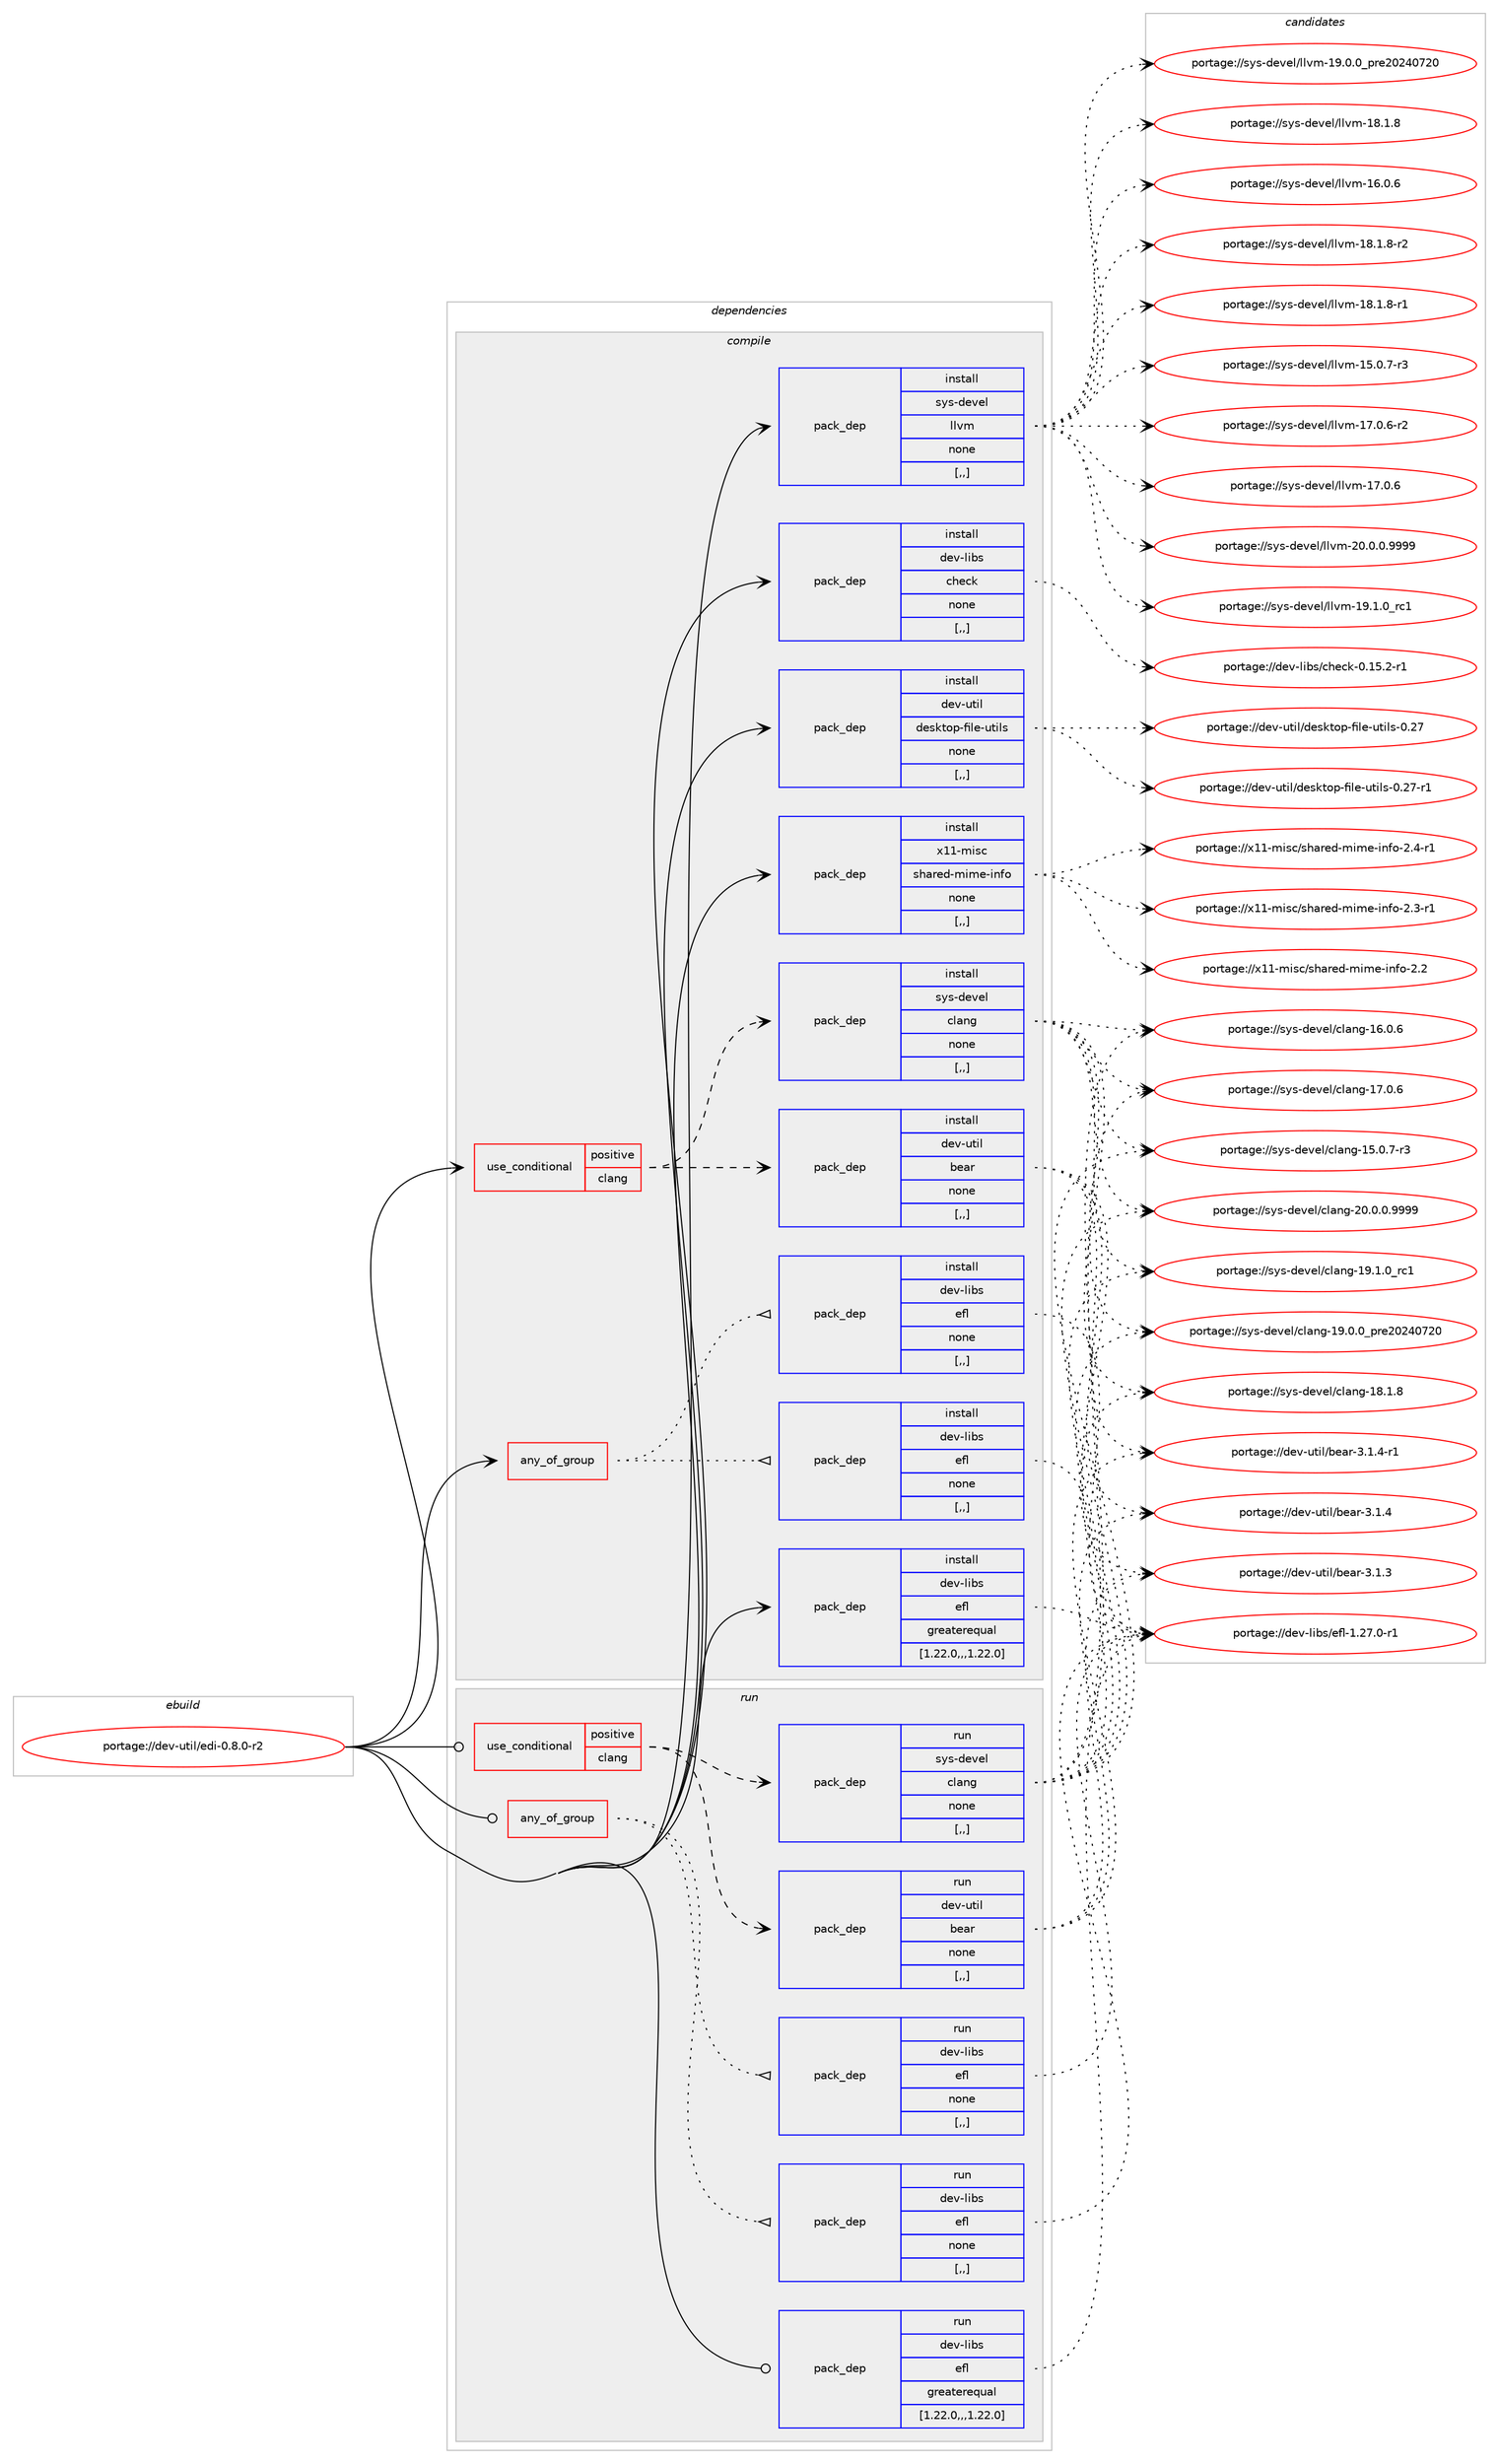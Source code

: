 digraph prolog {

# *************
# Graph options
# *************

newrank=true;
concentrate=true;
compound=true;
graph [rankdir=LR,fontname=Helvetica,fontsize=10,ranksep=1.5];#, ranksep=2.5, nodesep=0.2];
edge  [arrowhead=vee];
node  [fontname=Helvetica,fontsize=10];

# **********
# The ebuild
# **********

subgraph cluster_leftcol {
color=gray;
label=<<i>ebuild</i>>;
id [label="portage://dev-util/edi-0.8.0-r2", color=red, width=4, href="../dev-util/edi-0.8.0-r2.svg"];
}

# ****************
# The dependencies
# ****************

subgraph cluster_midcol {
color=gray;
label=<<i>dependencies</i>>;
subgraph cluster_compile {
fillcolor="#eeeeee";
style=filled;
label=<<i>compile</i>>;
subgraph any1253 {
dependency214027 [label=<<TABLE BORDER="0" CELLBORDER="1" CELLSPACING="0" CELLPADDING="4"><TR><TD CELLPADDING="10">any_of_group</TD></TR></TABLE>>, shape=none, color=red];subgraph pack152286 {
dependency214028 [label=<<TABLE BORDER="0" CELLBORDER="1" CELLSPACING="0" CELLPADDING="4" WIDTH="220"><TR><TD ROWSPAN="6" CELLPADDING="30">pack_dep</TD></TR><TR><TD WIDTH="110">install</TD></TR><TR><TD>dev-libs</TD></TR><TR><TD>efl</TD></TR><TR><TD>none</TD></TR><TR><TD>[,,]</TD></TR></TABLE>>, shape=none, color=blue];
}
dependency214027:e -> dependency214028:w [weight=20,style="dotted",arrowhead="oinv"];
subgraph pack152287 {
dependency214029 [label=<<TABLE BORDER="0" CELLBORDER="1" CELLSPACING="0" CELLPADDING="4" WIDTH="220"><TR><TD ROWSPAN="6" CELLPADDING="30">pack_dep</TD></TR><TR><TD WIDTH="110">install</TD></TR><TR><TD>dev-libs</TD></TR><TR><TD>efl</TD></TR><TR><TD>none</TD></TR><TR><TD>[,,]</TD></TR></TABLE>>, shape=none, color=blue];
}
dependency214027:e -> dependency214029:w [weight=20,style="dotted",arrowhead="oinv"];
}
id:e -> dependency214027:w [weight=20,style="solid",arrowhead="vee"];
subgraph cond60338 {
dependency214030 [label=<<TABLE BORDER="0" CELLBORDER="1" CELLSPACING="0" CELLPADDING="4"><TR><TD ROWSPAN="3" CELLPADDING="10">use_conditional</TD></TR><TR><TD>positive</TD></TR><TR><TD>clang</TD></TR></TABLE>>, shape=none, color=red];
subgraph pack152288 {
dependency214031 [label=<<TABLE BORDER="0" CELLBORDER="1" CELLSPACING="0" CELLPADDING="4" WIDTH="220"><TR><TD ROWSPAN="6" CELLPADDING="30">pack_dep</TD></TR><TR><TD WIDTH="110">install</TD></TR><TR><TD>dev-util</TD></TR><TR><TD>bear</TD></TR><TR><TD>none</TD></TR><TR><TD>[,,]</TD></TR></TABLE>>, shape=none, color=blue];
}
dependency214030:e -> dependency214031:w [weight=20,style="dashed",arrowhead="vee"];
subgraph pack152289 {
dependency214032 [label=<<TABLE BORDER="0" CELLBORDER="1" CELLSPACING="0" CELLPADDING="4" WIDTH="220"><TR><TD ROWSPAN="6" CELLPADDING="30">pack_dep</TD></TR><TR><TD WIDTH="110">install</TD></TR><TR><TD>sys-devel</TD></TR><TR><TD>clang</TD></TR><TR><TD>none</TD></TR><TR><TD>[,,]</TD></TR></TABLE>>, shape=none, color=blue];
}
dependency214030:e -> dependency214032:w [weight=20,style="dashed",arrowhead="vee"];
}
id:e -> dependency214030:w [weight=20,style="solid",arrowhead="vee"];
subgraph pack152290 {
dependency214033 [label=<<TABLE BORDER="0" CELLBORDER="1" CELLSPACING="0" CELLPADDING="4" WIDTH="220"><TR><TD ROWSPAN="6" CELLPADDING="30">pack_dep</TD></TR><TR><TD WIDTH="110">install</TD></TR><TR><TD>dev-libs</TD></TR><TR><TD>check</TD></TR><TR><TD>none</TD></TR><TR><TD>[,,]</TD></TR></TABLE>>, shape=none, color=blue];
}
id:e -> dependency214033:w [weight=20,style="solid",arrowhead="vee"];
subgraph pack152291 {
dependency214034 [label=<<TABLE BORDER="0" CELLBORDER="1" CELLSPACING="0" CELLPADDING="4" WIDTH="220"><TR><TD ROWSPAN="6" CELLPADDING="30">pack_dep</TD></TR><TR><TD WIDTH="110">install</TD></TR><TR><TD>dev-libs</TD></TR><TR><TD>efl</TD></TR><TR><TD>greaterequal</TD></TR><TR><TD>[1.22.0,,,1.22.0]</TD></TR></TABLE>>, shape=none, color=blue];
}
id:e -> dependency214034:w [weight=20,style="solid",arrowhead="vee"];
subgraph pack152292 {
dependency214035 [label=<<TABLE BORDER="0" CELLBORDER="1" CELLSPACING="0" CELLPADDING="4" WIDTH="220"><TR><TD ROWSPAN="6" CELLPADDING="30">pack_dep</TD></TR><TR><TD WIDTH="110">install</TD></TR><TR><TD>dev-util</TD></TR><TR><TD>desktop-file-utils</TD></TR><TR><TD>none</TD></TR><TR><TD>[,,]</TD></TR></TABLE>>, shape=none, color=blue];
}
id:e -> dependency214035:w [weight=20,style="solid",arrowhead="vee"];
subgraph pack152293 {
dependency214036 [label=<<TABLE BORDER="0" CELLBORDER="1" CELLSPACING="0" CELLPADDING="4" WIDTH="220"><TR><TD ROWSPAN="6" CELLPADDING="30">pack_dep</TD></TR><TR><TD WIDTH="110">install</TD></TR><TR><TD>x11-misc</TD></TR><TR><TD>shared-mime-info</TD></TR><TR><TD>none</TD></TR><TR><TD>[,,]</TD></TR></TABLE>>, shape=none, color=blue];
}
id:e -> dependency214036:w [weight=20,style="solid",arrowhead="vee"];
subgraph pack152294 {
dependency214037 [label=<<TABLE BORDER="0" CELLBORDER="1" CELLSPACING="0" CELLPADDING="4" WIDTH="220"><TR><TD ROWSPAN="6" CELLPADDING="30">pack_dep</TD></TR><TR><TD WIDTH="110">install</TD></TR><TR><TD>sys-devel</TD></TR><TR><TD>llvm</TD></TR><TR><TD>none</TD></TR><TR><TD>[,,]</TD></TR></TABLE>>, shape=none, color=blue];
}
id:e -> dependency214037:w [weight=20,style="solid",arrowhead="vee"];
}
subgraph cluster_compileandrun {
fillcolor="#eeeeee";
style=filled;
label=<<i>compile and run</i>>;
}
subgraph cluster_run {
fillcolor="#eeeeee";
style=filled;
label=<<i>run</i>>;
subgraph any1254 {
dependency214038 [label=<<TABLE BORDER="0" CELLBORDER="1" CELLSPACING="0" CELLPADDING="4"><TR><TD CELLPADDING="10">any_of_group</TD></TR></TABLE>>, shape=none, color=red];subgraph pack152295 {
dependency214039 [label=<<TABLE BORDER="0" CELLBORDER="1" CELLSPACING="0" CELLPADDING="4" WIDTH="220"><TR><TD ROWSPAN="6" CELLPADDING="30">pack_dep</TD></TR><TR><TD WIDTH="110">run</TD></TR><TR><TD>dev-libs</TD></TR><TR><TD>efl</TD></TR><TR><TD>none</TD></TR><TR><TD>[,,]</TD></TR></TABLE>>, shape=none, color=blue];
}
dependency214038:e -> dependency214039:w [weight=20,style="dotted",arrowhead="oinv"];
subgraph pack152296 {
dependency214040 [label=<<TABLE BORDER="0" CELLBORDER="1" CELLSPACING="0" CELLPADDING="4" WIDTH="220"><TR><TD ROWSPAN="6" CELLPADDING="30">pack_dep</TD></TR><TR><TD WIDTH="110">run</TD></TR><TR><TD>dev-libs</TD></TR><TR><TD>efl</TD></TR><TR><TD>none</TD></TR><TR><TD>[,,]</TD></TR></TABLE>>, shape=none, color=blue];
}
dependency214038:e -> dependency214040:w [weight=20,style="dotted",arrowhead="oinv"];
}
id:e -> dependency214038:w [weight=20,style="solid",arrowhead="odot"];
subgraph cond60339 {
dependency214041 [label=<<TABLE BORDER="0" CELLBORDER="1" CELLSPACING="0" CELLPADDING="4"><TR><TD ROWSPAN="3" CELLPADDING="10">use_conditional</TD></TR><TR><TD>positive</TD></TR><TR><TD>clang</TD></TR></TABLE>>, shape=none, color=red];
subgraph pack152297 {
dependency214042 [label=<<TABLE BORDER="0" CELLBORDER="1" CELLSPACING="0" CELLPADDING="4" WIDTH="220"><TR><TD ROWSPAN="6" CELLPADDING="30">pack_dep</TD></TR><TR><TD WIDTH="110">run</TD></TR><TR><TD>dev-util</TD></TR><TR><TD>bear</TD></TR><TR><TD>none</TD></TR><TR><TD>[,,]</TD></TR></TABLE>>, shape=none, color=blue];
}
dependency214041:e -> dependency214042:w [weight=20,style="dashed",arrowhead="vee"];
subgraph pack152298 {
dependency214043 [label=<<TABLE BORDER="0" CELLBORDER="1" CELLSPACING="0" CELLPADDING="4" WIDTH="220"><TR><TD ROWSPAN="6" CELLPADDING="30">pack_dep</TD></TR><TR><TD WIDTH="110">run</TD></TR><TR><TD>sys-devel</TD></TR><TR><TD>clang</TD></TR><TR><TD>none</TD></TR><TR><TD>[,,]</TD></TR></TABLE>>, shape=none, color=blue];
}
dependency214041:e -> dependency214043:w [weight=20,style="dashed",arrowhead="vee"];
}
id:e -> dependency214041:w [weight=20,style="solid",arrowhead="odot"];
subgraph pack152299 {
dependency214044 [label=<<TABLE BORDER="0" CELLBORDER="1" CELLSPACING="0" CELLPADDING="4" WIDTH="220"><TR><TD ROWSPAN="6" CELLPADDING="30">pack_dep</TD></TR><TR><TD WIDTH="110">run</TD></TR><TR><TD>dev-libs</TD></TR><TR><TD>efl</TD></TR><TR><TD>greaterequal</TD></TR><TR><TD>[1.22.0,,,1.22.0]</TD></TR></TABLE>>, shape=none, color=blue];
}
id:e -> dependency214044:w [weight=20,style="solid",arrowhead="odot"];
}
}

# **************
# The candidates
# **************

subgraph cluster_choices {
rank=same;
color=gray;
label=<<i>candidates</i>>;

subgraph choice152286 {
color=black;
nodesep=1;
choice100101118451081059811547101102108454946505546484511449 [label="portage://dev-libs/efl-1.27.0-r1", color=red, width=4,href="../dev-libs/efl-1.27.0-r1.svg"];
dependency214028:e -> choice100101118451081059811547101102108454946505546484511449:w [style=dotted,weight="100"];
}
subgraph choice152287 {
color=black;
nodesep=1;
choice100101118451081059811547101102108454946505546484511449 [label="portage://dev-libs/efl-1.27.0-r1", color=red, width=4,href="../dev-libs/efl-1.27.0-r1.svg"];
dependency214029:e -> choice100101118451081059811547101102108454946505546484511449:w [style=dotted,weight="100"];
}
subgraph choice152288 {
color=black;
nodesep=1;
choice100101118451171161051084798101971144551464946524511449 [label="portage://dev-util/bear-3.1.4-r1", color=red, width=4,href="../dev-util/bear-3.1.4-r1.svg"];
choice10010111845117116105108479810197114455146494652 [label="portage://dev-util/bear-3.1.4", color=red, width=4,href="../dev-util/bear-3.1.4.svg"];
choice10010111845117116105108479810197114455146494651 [label="portage://dev-util/bear-3.1.3", color=red, width=4,href="../dev-util/bear-3.1.3.svg"];
dependency214031:e -> choice100101118451171161051084798101971144551464946524511449:w [style=dotted,weight="100"];
dependency214031:e -> choice10010111845117116105108479810197114455146494652:w [style=dotted,weight="100"];
dependency214031:e -> choice10010111845117116105108479810197114455146494651:w [style=dotted,weight="100"];
}
subgraph choice152289 {
color=black;
nodesep=1;
choice11512111545100101118101108479910897110103455048464846484657575757 [label="portage://sys-devel/clang-20.0.0.9999", color=red, width=4,href="../sys-devel/clang-20.0.0.9999.svg"];
choice1151211154510010111810110847991089711010345495746494648951149949 [label="portage://sys-devel/clang-19.1.0_rc1", color=red, width=4,href="../sys-devel/clang-19.1.0_rc1.svg"];
choice1151211154510010111810110847991089711010345495746484648951121141015048505248555048 [label="portage://sys-devel/clang-19.0.0_pre20240720", color=red, width=4,href="../sys-devel/clang-19.0.0_pre20240720.svg"];
choice1151211154510010111810110847991089711010345495646494656 [label="portage://sys-devel/clang-18.1.8", color=red, width=4,href="../sys-devel/clang-18.1.8.svg"];
choice1151211154510010111810110847991089711010345495546484654 [label="portage://sys-devel/clang-17.0.6", color=red, width=4,href="../sys-devel/clang-17.0.6.svg"];
choice1151211154510010111810110847991089711010345495446484654 [label="portage://sys-devel/clang-16.0.6", color=red, width=4,href="../sys-devel/clang-16.0.6.svg"];
choice11512111545100101118101108479910897110103454953464846554511451 [label="portage://sys-devel/clang-15.0.7-r3", color=red, width=4,href="../sys-devel/clang-15.0.7-r3.svg"];
dependency214032:e -> choice11512111545100101118101108479910897110103455048464846484657575757:w [style=dotted,weight="100"];
dependency214032:e -> choice1151211154510010111810110847991089711010345495746494648951149949:w [style=dotted,weight="100"];
dependency214032:e -> choice1151211154510010111810110847991089711010345495746484648951121141015048505248555048:w [style=dotted,weight="100"];
dependency214032:e -> choice1151211154510010111810110847991089711010345495646494656:w [style=dotted,weight="100"];
dependency214032:e -> choice1151211154510010111810110847991089711010345495546484654:w [style=dotted,weight="100"];
dependency214032:e -> choice1151211154510010111810110847991089711010345495446484654:w [style=dotted,weight="100"];
dependency214032:e -> choice11512111545100101118101108479910897110103454953464846554511451:w [style=dotted,weight="100"];
}
subgraph choice152290 {
color=black;
nodesep=1;
choice1001011184510810598115479910410199107454846495346504511449 [label="portage://dev-libs/check-0.15.2-r1", color=red, width=4,href="../dev-libs/check-0.15.2-r1.svg"];
dependency214033:e -> choice1001011184510810598115479910410199107454846495346504511449:w [style=dotted,weight="100"];
}
subgraph choice152291 {
color=black;
nodesep=1;
choice100101118451081059811547101102108454946505546484511449 [label="portage://dev-libs/efl-1.27.0-r1", color=red, width=4,href="../dev-libs/efl-1.27.0-r1.svg"];
dependency214034:e -> choice100101118451081059811547101102108454946505546484511449:w [style=dotted,weight="100"];
}
subgraph choice152292 {
color=black;
nodesep=1;
choice1001011184511711610510847100101115107116111112451021051081014511711610510811545484650554511449 [label="portage://dev-util/desktop-file-utils-0.27-r1", color=red, width=4,href="../dev-util/desktop-file-utils-0.27-r1.svg"];
choice100101118451171161051084710010111510711611111245102105108101451171161051081154548465055 [label="portage://dev-util/desktop-file-utils-0.27", color=red, width=4,href="../dev-util/desktop-file-utils-0.27.svg"];
dependency214035:e -> choice1001011184511711610510847100101115107116111112451021051081014511711610510811545484650554511449:w [style=dotted,weight="100"];
dependency214035:e -> choice100101118451171161051084710010111510711611111245102105108101451171161051081154548465055:w [style=dotted,weight="100"];
}
subgraph choice152293 {
color=black;
nodesep=1;
choice1204949451091051159947115104971141011004510910510910145105110102111455046524511449 [label="portage://x11-misc/shared-mime-info-2.4-r1", color=red, width=4,href="../x11-misc/shared-mime-info-2.4-r1.svg"];
choice1204949451091051159947115104971141011004510910510910145105110102111455046514511449 [label="portage://x11-misc/shared-mime-info-2.3-r1", color=red, width=4,href="../x11-misc/shared-mime-info-2.3-r1.svg"];
choice120494945109105115994711510497114101100451091051091014510511010211145504650 [label="portage://x11-misc/shared-mime-info-2.2", color=red, width=4,href="../x11-misc/shared-mime-info-2.2.svg"];
dependency214036:e -> choice1204949451091051159947115104971141011004510910510910145105110102111455046524511449:w [style=dotted,weight="100"];
dependency214036:e -> choice1204949451091051159947115104971141011004510910510910145105110102111455046514511449:w [style=dotted,weight="100"];
dependency214036:e -> choice120494945109105115994711510497114101100451091051091014510511010211145504650:w [style=dotted,weight="100"];
}
subgraph choice152294 {
color=black;
nodesep=1;
choice1151211154510010111810110847108108118109455048464846484657575757 [label="portage://sys-devel/llvm-20.0.0.9999", color=red, width=4,href="../sys-devel/llvm-20.0.0.9999.svg"];
choice115121115451001011181011084710810811810945495746494648951149949 [label="portage://sys-devel/llvm-19.1.0_rc1", color=red, width=4,href="../sys-devel/llvm-19.1.0_rc1.svg"];
choice115121115451001011181011084710810811810945495746484648951121141015048505248555048 [label="portage://sys-devel/llvm-19.0.0_pre20240720", color=red, width=4,href="../sys-devel/llvm-19.0.0_pre20240720.svg"];
choice1151211154510010111810110847108108118109454956464946564511450 [label="portage://sys-devel/llvm-18.1.8-r2", color=red, width=4,href="../sys-devel/llvm-18.1.8-r2.svg"];
choice1151211154510010111810110847108108118109454956464946564511449 [label="portage://sys-devel/llvm-18.1.8-r1", color=red, width=4,href="../sys-devel/llvm-18.1.8-r1.svg"];
choice115121115451001011181011084710810811810945495646494656 [label="portage://sys-devel/llvm-18.1.8", color=red, width=4,href="../sys-devel/llvm-18.1.8.svg"];
choice1151211154510010111810110847108108118109454955464846544511450 [label="portage://sys-devel/llvm-17.0.6-r2", color=red, width=4,href="../sys-devel/llvm-17.0.6-r2.svg"];
choice115121115451001011181011084710810811810945495546484654 [label="portage://sys-devel/llvm-17.0.6", color=red, width=4,href="../sys-devel/llvm-17.0.6.svg"];
choice115121115451001011181011084710810811810945495446484654 [label="portage://sys-devel/llvm-16.0.6", color=red, width=4,href="../sys-devel/llvm-16.0.6.svg"];
choice1151211154510010111810110847108108118109454953464846554511451 [label="portage://sys-devel/llvm-15.0.7-r3", color=red, width=4,href="../sys-devel/llvm-15.0.7-r3.svg"];
dependency214037:e -> choice1151211154510010111810110847108108118109455048464846484657575757:w [style=dotted,weight="100"];
dependency214037:e -> choice115121115451001011181011084710810811810945495746494648951149949:w [style=dotted,weight="100"];
dependency214037:e -> choice115121115451001011181011084710810811810945495746484648951121141015048505248555048:w [style=dotted,weight="100"];
dependency214037:e -> choice1151211154510010111810110847108108118109454956464946564511450:w [style=dotted,weight="100"];
dependency214037:e -> choice1151211154510010111810110847108108118109454956464946564511449:w [style=dotted,weight="100"];
dependency214037:e -> choice115121115451001011181011084710810811810945495646494656:w [style=dotted,weight="100"];
dependency214037:e -> choice1151211154510010111810110847108108118109454955464846544511450:w [style=dotted,weight="100"];
dependency214037:e -> choice115121115451001011181011084710810811810945495546484654:w [style=dotted,weight="100"];
dependency214037:e -> choice115121115451001011181011084710810811810945495446484654:w [style=dotted,weight="100"];
dependency214037:e -> choice1151211154510010111810110847108108118109454953464846554511451:w [style=dotted,weight="100"];
}
subgraph choice152295 {
color=black;
nodesep=1;
choice100101118451081059811547101102108454946505546484511449 [label="portage://dev-libs/efl-1.27.0-r1", color=red, width=4,href="../dev-libs/efl-1.27.0-r1.svg"];
dependency214039:e -> choice100101118451081059811547101102108454946505546484511449:w [style=dotted,weight="100"];
}
subgraph choice152296 {
color=black;
nodesep=1;
choice100101118451081059811547101102108454946505546484511449 [label="portage://dev-libs/efl-1.27.0-r1", color=red, width=4,href="../dev-libs/efl-1.27.0-r1.svg"];
dependency214040:e -> choice100101118451081059811547101102108454946505546484511449:w [style=dotted,weight="100"];
}
subgraph choice152297 {
color=black;
nodesep=1;
choice100101118451171161051084798101971144551464946524511449 [label="portage://dev-util/bear-3.1.4-r1", color=red, width=4,href="../dev-util/bear-3.1.4-r1.svg"];
choice10010111845117116105108479810197114455146494652 [label="portage://dev-util/bear-3.1.4", color=red, width=4,href="../dev-util/bear-3.1.4.svg"];
choice10010111845117116105108479810197114455146494651 [label="portage://dev-util/bear-3.1.3", color=red, width=4,href="../dev-util/bear-3.1.3.svg"];
dependency214042:e -> choice100101118451171161051084798101971144551464946524511449:w [style=dotted,weight="100"];
dependency214042:e -> choice10010111845117116105108479810197114455146494652:w [style=dotted,weight="100"];
dependency214042:e -> choice10010111845117116105108479810197114455146494651:w [style=dotted,weight="100"];
}
subgraph choice152298 {
color=black;
nodesep=1;
choice11512111545100101118101108479910897110103455048464846484657575757 [label="portage://sys-devel/clang-20.0.0.9999", color=red, width=4,href="../sys-devel/clang-20.0.0.9999.svg"];
choice1151211154510010111810110847991089711010345495746494648951149949 [label="portage://sys-devel/clang-19.1.0_rc1", color=red, width=4,href="../sys-devel/clang-19.1.0_rc1.svg"];
choice1151211154510010111810110847991089711010345495746484648951121141015048505248555048 [label="portage://sys-devel/clang-19.0.0_pre20240720", color=red, width=4,href="../sys-devel/clang-19.0.0_pre20240720.svg"];
choice1151211154510010111810110847991089711010345495646494656 [label="portage://sys-devel/clang-18.1.8", color=red, width=4,href="../sys-devel/clang-18.1.8.svg"];
choice1151211154510010111810110847991089711010345495546484654 [label="portage://sys-devel/clang-17.0.6", color=red, width=4,href="../sys-devel/clang-17.0.6.svg"];
choice1151211154510010111810110847991089711010345495446484654 [label="portage://sys-devel/clang-16.0.6", color=red, width=4,href="../sys-devel/clang-16.0.6.svg"];
choice11512111545100101118101108479910897110103454953464846554511451 [label="portage://sys-devel/clang-15.0.7-r3", color=red, width=4,href="../sys-devel/clang-15.0.7-r3.svg"];
dependency214043:e -> choice11512111545100101118101108479910897110103455048464846484657575757:w [style=dotted,weight="100"];
dependency214043:e -> choice1151211154510010111810110847991089711010345495746494648951149949:w [style=dotted,weight="100"];
dependency214043:e -> choice1151211154510010111810110847991089711010345495746484648951121141015048505248555048:w [style=dotted,weight="100"];
dependency214043:e -> choice1151211154510010111810110847991089711010345495646494656:w [style=dotted,weight="100"];
dependency214043:e -> choice1151211154510010111810110847991089711010345495546484654:w [style=dotted,weight="100"];
dependency214043:e -> choice1151211154510010111810110847991089711010345495446484654:w [style=dotted,weight="100"];
dependency214043:e -> choice11512111545100101118101108479910897110103454953464846554511451:w [style=dotted,weight="100"];
}
subgraph choice152299 {
color=black;
nodesep=1;
choice100101118451081059811547101102108454946505546484511449 [label="portage://dev-libs/efl-1.27.0-r1", color=red, width=4,href="../dev-libs/efl-1.27.0-r1.svg"];
dependency214044:e -> choice100101118451081059811547101102108454946505546484511449:w [style=dotted,weight="100"];
}
}

}
